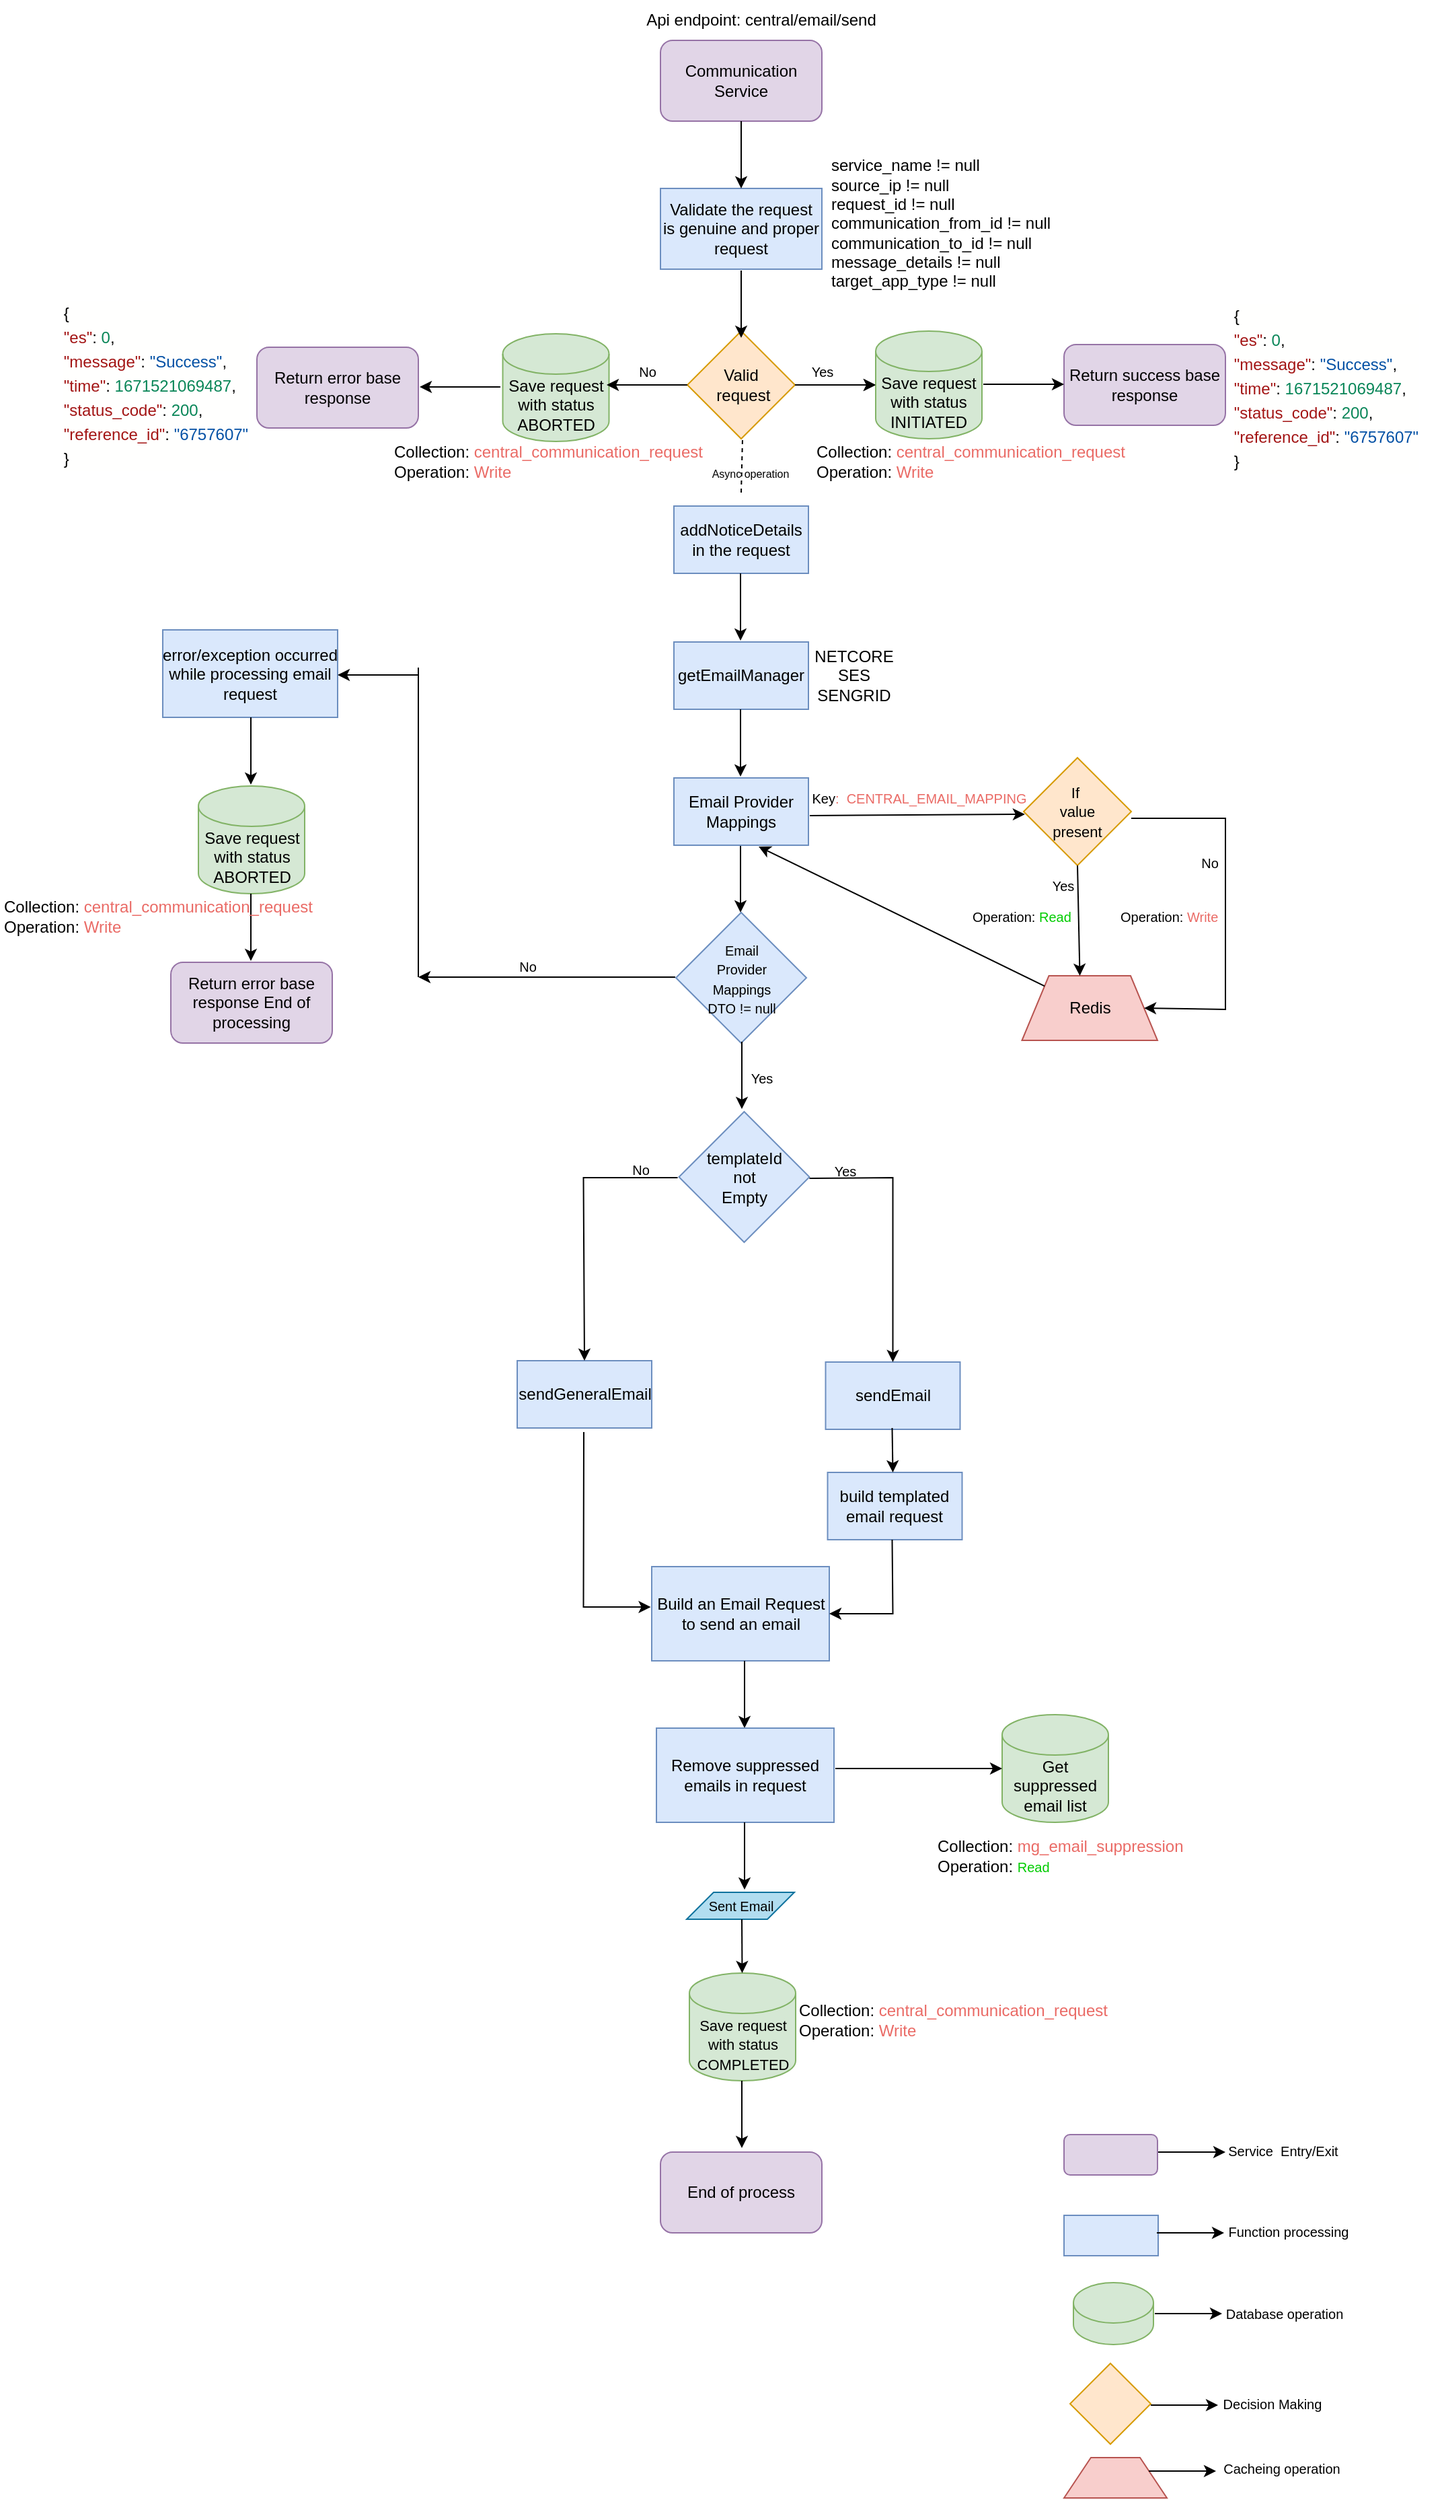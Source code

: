 <mxfile version="20.6.0" type="github">
  <diagram id="HyVTwCY3tyknu1wiccSp" name="Page-1">
    <mxGraphModel dx="1532" dy="535" grid="1" gridSize="10" guides="1" tooltips="1" connect="1" arrows="1" fold="1" page="1" pageScale="1" pageWidth="827" pageHeight="1169" math="0" shadow="0">
      <root>
        <mxCell id="0" />
        <mxCell id="1" parent="0" />
        <mxCell id="rTVSocvL9p-6lFkc4zfE-1" value="Communication Service" style="rounded=1;whiteSpace=wrap;html=1;fillColor=#e1d5e7;strokeColor=#9673a6;" parent="1" vertex="1">
          <mxGeometry x="300" y="64" width="120" height="60" as="geometry" />
        </mxCell>
        <mxCell id="rTVSocvL9p-6lFkc4zfE-3" value="&lt;font color=&quot;#000000&quot;&gt;Validate the request is&amp;nbsp;&lt;span style=&quot;caret-color: rgb(0, 0, 0);&quot;&gt;genuine and proper request&lt;br&gt;&lt;/span&gt;&lt;/font&gt;" style="rounded=0;whiteSpace=wrap;html=1;fillColor=#dae8fc;strokeColor=#6c8ebf;" parent="1" vertex="1">
          <mxGeometry x="300" y="174" width="120" height="60" as="geometry" />
        </mxCell>
        <mxCell id="rTVSocvL9p-6lFkc4zfE-4" value="&lt;div&gt;service_name != null&lt;/div&gt;&lt;div&gt;source_ip != null&amp;nbsp;&lt;/div&gt;&lt;div&gt;request_id != null&amp;nbsp;&lt;/div&gt;&lt;div&gt;communication_from_id != null&amp;nbsp;&lt;/div&gt;&lt;div&gt;communication_to_id != null&amp;nbsp;&lt;/div&gt;&lt;div&gt;message_details != null&amp;nbsp;&lt;/div&gt;&lt;div&gt;target_app_type != null&amp;nbsp;&lt;/div&gt;" style="text;html=1;strokeColor=none;fillColor=none;align=left;verticalAlign=middle;whiteSpace=wrap;rounded=0;fontColor=#000000;" parent="1" vertex="1">
          <mxGeometry x="425" y="130" width="210" height="140" as="geometry" />
        </mxCell>
        <mxCell id="rTVSocvL9p-6lFkc4zfE-23" value="" style="edgeStyle=orthogonalEdgeStyle;rounded=0;orthogonalLoop=1;jettySize=auto;html=1;fontColor=#000000;" parent="1" source="rTVSocvL9p-6lFkc4zfE-5" target="rTVSocvL9p-6lFkc4zfE-7" edge="1">
          <mxGeometry relative="1" as="geometry" />
        </mxCell>
        <mxCell id="rTVSocvL9p-6lFkc4zfE-5" value="Valid&lt;br&gt;&amp;nbsp;request" style="rhombus;whiteSpace=wrap;html=1;fillColor=#ffe6cc;strokeColor=#d79b00;" parent="1" vertex="1">
          <mxGeometry x="320" y="280" width="80" height="80" as="geometry" />
        </mxCell>
        <mxCell id="rTVSocvL9p-6lFkc4zfE-7" value="Save request with status INITIATED" style="shape=cylinder3;whiteSpace=wrap;html=1;boundedLbl=1;backgroundOutline=1;size=15;fillColor=#d5e8d4;strokeColor=#82b366;" parent="1" vertex="1">
          <mxGeometry x="460" y="280" width="79" height="80" as="geometry" />
        </mxCell>
        <mxCell id="rTVSocvL9p-6lFkc4zfE-8" value="Save request with status ABORTED" style="shape=cylinder3;whiteSpace=wrap;html=1;boundedLbl=1;backgroundOutline=1;size=15;fillColor=#d5e8d4;strokeColor=#82b366;" parent="1" vertex="1">
          <mxGeometry x="182.75" y="282" width="79" height="80" as="geometry" />
        </mxCell>
        <mxCell id="rTVSocvL9p-6lFkc4zfE-9" value="Return error base response&lt;span style=&quot;caret-color: rgba(0, 0, 0, 0); color: rgba(0, 0, 0, 0); font-family: monospace; font-size: 0px; text-align: start;&quot;&gt;%3CmxGraphModel%3E%3Croot%3E%3CmxCell%20id%3D%220%22%2F%3E%3CmxCell%20id%3D%221%22%20parent%3D%220%22%2F%3E%3CmxCell%20id%3D%222%22%20value%3D%22Save%20request%20with%20status%20initiated%22%20style%3D%22shape%3Dcylinder3%3BwhiteSpace%3Dwrap%3Bhtml%3D1%3BboundedLbl%3D1%3BbackgroundOutline%3D1%3Bsize%3D15%3BfontColor%3D%23000000%3B%22%20vertex%3D%221%22%20parent%3D%221%22%3E%3CmxGeometry%20x%3D%22491%22%20y%3D%22280%22%20width%3D%2279%22%20height%3D%2280%22%20as%3D%22geometry%22%2F%3E%3C%2FmxCell%3E%3C%2Froot%3E%3C%2FmxGraphModel%3E&lt;/span&gt;" style="rounded=1;whiteSpace=wrap;html=1;fillColor=#e1d5e7;strokeColor=#9673a6;" parent="1" vertex="1">
          <mxGeometry y="292" width="120" height="60" as="geometry" />
        </mxCell>
        <mxCell id="rTVSocvL9p-6lFkc4zfE-11" value="Return success base response&lt;span style=&quot;caret-color: rgba(0, 0, 0, 0); color: rgba(0, 0, 0, 0); font-family: monospace; font-size: 0px; text-align: start;&quot;&gt;%3CmxGraphModel%3E%3Croot%3E%3CmxCell%20id%3D%220%22%2F%3E%3CmxCell%20id%3D%221%22%20parent%3D%220%22%2F%3E%3CmxCell%20id%3D%222%22%20value%3D%22Save%20request%20with%20status%20initiated%22%20style%3D%22shape%3Dcylinder3%3BwhiteSpace%3Dwrap%3Bhtml%3D1%3BboundedLbl%3D1%3BbackgroundOutline%3D1%3Bsize%3D15%3BfontColor%3D%23000000%3B%22%20vertex%3D%221%22%20parent%3D%221%22%3E%3CmxGeometry%20x%3D%22491%22%20y%3D%22280%22%20width%3D%2279%22%20height%3D%2280%22%20as%3D%22geometry%22%2F%3E%3C%2FmxCell%3E%3C%2Froot%3E%3C%2FmxGraphModel%3E&lt;/span&gt;" style="rounded=1;whiteSpace=wrap;html=1;fillColor=#e1d5e7;strokeColor=#9673a6;" parent="1" vertex="1">
          <mxGeometry x="600" y="290" width="120" height="60" as="geometry" />
        </mxCell>
        <mxCell id="rTVSocvL9p-6lFkc4zfE-12" value="&lt;div style=&quot;text-align: start; background-color: rgb(255, 255, 254); line-height: 18px;&quot;&gt;&lt;div&gt;{&lt;/div&gt;&lt;div&gt;    &lt;span style=&quot;color: rgb(163, 21, 21);&quot;&gt;&quot;es&quot;&lt;/span&gt;: &lt;span style=&quot;color: rgb(9, 134, 88);&quot;&gt;0&lt;/span&gt;,&lt;/div&gt;&lt;div&gt;    &lt;span style=&quot;color: rgb(163, 21, 21);&quot;&gt;&quot;message&quot;&lt;/span&gt;: &lt;span style=&quot;color: rgb(4, 81, 165);&quot;&gt;&quot;Success&quot;&lt;/span&gt;,&lt;/div&gt;&lt;div&gt;    &lt;span style=&quot;color: rgb(163, 21, 21);&quot;&gt;&quot;time&quot;&lt;/span&gt;: &lt;span style=&quot;color: rgb(9, 134, 88);&quot;&gt;1671521069487&lt;/span&gt;,&lt;/div&gt;&lt;div&gt;    &lt;span style=&quot;color: rgb(163, 21, 21);&quot;&gt;&quot;status_code&quot;&lt;/span&gt;: &lt;span style=&quot;color: rgb(9, 134, 88);&quot;&gt;200&lt;/span&gt;,&lt;/div&gt;&lt;div&gt;    &lt;span style=&quot;color: rgb(163, 21, 21);&quot;&gt;&quot;reference_id&quot;&lt;/span&gt;: &lt;span style=&quot;color: rgb(4, 81, 165);&quot;&gt;&quot;6757607&quot;&lt;/span&gt;&lt;/div&gt;&lt;div&gt;}&lt;/div&gt;&lt;/div&gt;" style="text;html=1;strokeColor=none;fillColor=none;align=center;verticalAlign=middle;whiteSpace=wrap;rounded=0;fontColor=#000000;" parent="1" vertex="1">
          <mxGeometry x="710" y="262" width="170" height="120" as="geometry" />
        </mxCell>
        <mxCell id="rTVSocvL9p-6lFkc4zfE-13" value="&lt;div style=&quot;text-align: start; background-color: rgb(255, 255, 254); line-height: 18px;&quot;&gt;&lt;div&gt;{&lt;/div&gt;&lt;div&gt;    &lt;span style=&quot;color: rgb(163, 21, 21);&quot;&gt;&quot;es&quot;&lt;/span&gt;: &lt;span style=&quot;color: rgb(9, 134, 88);&quot;&gt;0&lt;/span&gt;,&lt;/div&gt;&lt;div&gt;    &lt;span style=&quot;color: rgb(163, 21, 21);&quot;&gt;&quot;message&quot;&lt;/span&gt;: &lt;span style=&quot;color: rgb(4, 81, 165);&quot;&gt;&quot;Success&quot;&lt;/span&gt;,&lt;/div&gt;&lt;div&gt;    &lt;span style=&quot;color: rgb(163, 21, 21);&quot;&gt;&quot;time&quot;&lt;/span&gt;: &lt;span style=&quot;color: rgb(9, 134, 88);&quot;&gt;1671521069487&lt;/span&gt;,&lt;/div&gt;&lt;div&gt;    &lt;span style=&quot;color: rgb(163, 21, 21);&quot;&gt;&quot;status_code&quot;&lt;/span&gt;: &lt;span style=&quot;color: rgb(9, 134, 88);&quot;&gt;200&lt;/span&gt;,&lt;/div&gt;&lt;div&gt;    &lt;span style=&quot;color: rgb(163, 21, 21);&quot;&gt;&quot;reference_id&quot;&lt;/span&gt;: &lt;span style=&quot;color: rgb(4, 81, 165);&quot;&gt;&quot;6757607&quot;&lt;/span&gt;&lt;/div&gt;&lt;div&gt;}&lt;/div&gt;&lt;/div&gt;" style="text;html=1;strokeColor=none;fillColor=none;align=center;verticalAlign=middle;whiteSpace=wrap;rounded=0;fontColor=#000000;" parent="1" vertex="1">
          <mxGeometry x="-160" y="260" width="170" height="120" as="geometry" />
        </mxCell>
        <mxCell id="rTVSocvL9p-6lFkc4zfE-14" value="Collection: &lt;font color=&quot;#ea6b66&quot;&gt;central_communication_request&lt;/font&gt;&lt;br&gt;Operation: &lt;font color=&quot;#ea6b66&quot;&gt;Write&lt;/font&gt;" style="text;html=1;strokeColor=none;fillColor=none;align=left;verticalAlign=middle;whiteSpace=wrap;rounded=0;fontColor=#000000;" parent="1" vertex="1">
          <mxGeometry x="100" y="362" width="250.5" height="30" as="geometry" />
        </mxCell>
        <mxCell id="rTVSocvL9p-6lFkc4zfE-15" value="Collection: &lt;font color=&quot;#ea6b66&quot;&gt;central_communication_request&lt;/font&gt;&lt;br&gt;Operation: &lt;font color=&quot;#ea6b66&quot;&gt;Write&lt;/font&gt;&lt;span style=&quot;caret-color: rgba(0, 0, 0, 0); color: rgba(0, 0, 0, 0); font-family: monospace; font-size: 0px;&quot;&gt;%3CmxGraphModel%3E%3Croot%3E%3CmxCell%20id%3D%220%22%2F%3E%3CmxCell%20id%3D%221%22%20parent%3D%220%22%2F%3E%3CmxCell%20id%3D%222%22%20value%3D%22%22%20style%3D%22endArrow%3Dclassic%3Bhtml%3D1%3Brounded%3D0%3BfontColor%3D%23000000%3BentryX%3D0%3BentryY%3D0.5%3BentryDx%3D0%3BentryDy%3D0%3BentryPerimeter%3D0%3BexitX%3D1%3BexitY%3D0.5%3BexitDx%3D0%3BexitDy%3D0%3B%22%20edge%3D%221%22%20parent%3D%221%22%3E%3CmxGeometry%20width%3D%2250%22%20height%3D%2250%22%20relative%3D%221%22%20as%3D%22geometry%22%3E%3CmxPoint%20x%3D%22400%22%20y%3D%22320%22%20as%3D%22sourcePoint%22%2F%3E%3CmxPoint%20x%3D%22460%22%20y%3D%22320%22%20as%3D%22targetPoint%22%2F%3E%3C%2FmxGeometry%3E%3C%2FmxCell%3E%3C%2Froot%3E%3C%2FmxGraphModel%3E&lt;/span&gt;" style="text;html=1;strokeColor=none;fillColor=none;align=left;verticalAlign=middle;whiteSpace=wrap;rounded=0;fontColor=#000000;" parent="1" vertex="1">
          <mxGeometry x="414" y="362" width="250.5" height="30" as="geometry" />
        </mxCell>
        <mxCell id="rTVSocvL9p-6lFkc4zfE-17" value="" style="endArrow=classic;html=1;rounded=0;fontColor=#000000;entryX=0;entryY=0.5;entryDx=0;entryDy=0;entryPerimeter=0;exitX=1;exitY=0.5;exitDx=0;exitDy=0;" parent="1" source="rTVSocvL9p-6lFkc4zfE-5" target="rTVSocvL9p-6lFkc4zfE-7" edge="1">
          <mxGeometry width="50" height="50" relative="1" as="geometry">
            <mxPoint x="360" y="240" as="sourcePoint" />
            <mxPoint x="410" y="190" as="targetPoint" />
          </mxGeometry>
        </mxCell>
        <mxCell id="rTVSocvL9p-6lFkc4zfE-18" value="" style="endArrow=classic;html=1;rounded=0;fontColor=#000000;exitX=0;exitY=0.5;exitDx=0;exitDy=0;" parent="1" source="rTVSocvL9p-6lFkc4zfE-5" edge="1">
          <mxGeometry width="50" height="50" relative="1" as="geometry">
            <mxPoint x="360" y="240" as="sourcePoint" />
            <mxPoint x="260" y="320" as="targetPoint" />
          </mxGeometry>
        </mxCell>
        <mxCell id="rTVSocvL9p-6lFkc4zfE-20" value="" style="endArrow=classic;html=1;rounded=0;fontColor=#000000;exitX=0.5;exitY=1;exitDx=0;exitDy=0;" parent="1" source="rTVSocvL9p-6lFkc4zfE-1" target="rTVSocvL9p-6lFkc4zfE-3" edge="1">
          <mxGeometry width="50" height="50" relative="1" as="geometry">
            <mxPoint x="360" y="254" as="sourcePoint" />
            <mxPoint x="410" y="204" as="targetPoint" />
          </mxGeometry>
        </mxCell>
        <mxCell id="rTVSocvL9p-6lFkc4zfE-22" value="Api endpoint: central/email/send" style="text;html=1;strokeColor=none;fillColor=none;align=center;verticalAlign=middle;whiteSpace=wrap;rounded=0;fontColor=#000000;" parent="1" vertex="1">
          <mxGeometry x="270" y="34" width="210" height="30" as="geometry" />
        </mxCell>
        <mxCell id="rTVSocvL9p-6lFkc4zfE-24" value="&lt;font style=&quot;font-size: 10px;&quot;&gt;Yes&lt;/font&gt;" style="text;html=1;align=center;verticalAlign=middle;resizable=0;points=[];autosize=1;strokeColor=none;fillColor=none;fontColor=#000000;" parent="1" vertex="1">
          <mxGeometry x="400" y="295" width="40" height="30" as="geometry" />
        </mxCell>
        <mxCell id="rTVSocvL9p-6lFkc4zfE-25" value="&lt;font style=&quot;font-size: 10px;&quot;&gt;No&lt;/font&gt;" style="text;html=1;align=center;verticalAlign=middle;resizable=0;points=[];autosize=1;strokeColor=none;fillColor=none;fontColor=#000000;" parent="1" vertex="1">
          <mxGeometry x="270" y="295" width="40" height="30" as="geometry" />
        </mxCell>
        <mxCell id="rTVSocvL9p-6lFkc4zfE-26" value="addNoticeDetails in the request" style="rounded=0;whiteSpace=wrap;html=1;fillColor=#dae8fc;strokeColor=#6c8ebf;" parent="1" vertex="1">
          <mxGeometry x="310" y="410" width="100" height="50" as="geometry" />
        </mxCell>
        <mxCell id="rTVSocvL9p-6lFkc4zfE-27" value="" style="endArrow=classic;html=1;rounded=0;fontColor=#000000;exitX=0.5;exitY=1;exitDx=0;exitDy=0;" parent="1" edge="1">
          <mxGeometry width="50" height="50" relative="1" as="geometry">
            <mxPoint x="359.5" y="662" as="sourcePoint" />
            <mxPoint x="359.5" y="712" as="targetPoint" />
          </mxGeometry>
        </mxCell>
        <mxCell id="rTVSocvL9p-6lFkc4zfE-28" value="getEmailManager" style="rounded=0;whiteSpace=wrap;html=1;fillColor=#dae8fc;strokeColor=#6c8ebf;" parent="1" vertex="1">
          <mxGeometry x="310" y="511" width="100" height="50" as="geometry" />
        </mxCell>
        <mxCell id="rTVSocvL9p-6lFkc4zfE-29" value="NETCORE&lt;br&gt;SES&lt;br&gt;SENGRID" style="text;html=1;strokeColor=none;fillColor=none;align=center;verticalAlign=middle;whiteSpace=wrap;rounded=0;fontColor=#000000;" parent="1" vertex="1">
          <mxGeometry x="414" y="521" width="60" height="30" as="geometry" />
        </mxCell>
        <mxCell id="rTVSocvL9p-6lFkc4zfE-30" value="Email Provider&lt;br&gt;Mappings" style="rounded=0;whiteSpace=wrap;html=1;fillColor=#dae8fc;strokeColor=#6c8ebf;" parent="1" vertex="1">
          <mxGeometry x="310" y="612" width="100" height="50" as="geometry" />
        </mxCell>
        <mxCell id="rTVSocvL9p-6lFkc4zfE-32" value="" style="endArrow=classic;html=1;rounded=0;fontColor=#000000;exitX=0.5;exitY=1;exitDx=0;exitDy=0;" parent="1" edge="1">
          <mxGeometry width="50" height="50" relative="1" as="geometry">
            <mxPoint x="359.5" y="460" as="sourcePoint" />
            <mxPoint x="359.5" y="510" as="targetPoint" />
          </mxGeometry>
        </mxCell>
        <mxCell id="rTVSocvL9p-6lFkc4zfE-33" value="" style="endArrow=classic;html=1;rounded=0;fontColor=#000000;exitX=0.5;exitY=1;exitDx=0;exitDy=0;" parent="1" edge="1">
          <mxGeometry width="50" height="50" relative="1" as="geometry">
            <mxPoint x="359.5" y="561" as="sourcePoint" />
            <mxPoint x="359.5" y="611" as="targetPoint" />
          </mxGeometry>
        </mxCell>
        <mxCell id="rTVSocvL9p-6lFkc4zfE-34" value="Redis" style="shape=trapezoid;perimeter=trapezoidPerimeter;whiteSpace=wrap;html=1;fixedSize=1;fillColor=#f8cecc;strokeColor=#b85450;" parent="1" vertex="1">
          <mxGeometry x="568.75" y="759" width="100.75" height="48" as="geometry" />
        </mxCell>
        <mxCell id="rTVSocvL9p-6lFkc4zfE-35" value="&lt;div style=&quot;text-align: left;&quot;&gt;&lt;font style=&quot;font-size: 10px;&quot;&gt;&lt;font color=&quot;#000000&quot;&gt;Key&lt;/font&gt;: &amp;nbsp;CENTRAL_EMAIL_MAPPING&lt;/font&gt;&lt;/div&gt;" style="text;html=1;strokeColor=none;fillColor=none;align=center;verticalAlign=middle;whiteSpace=wrap;rounded=0;fontColor=#EA6B66;" parent="1" vertex="1">
          <mxGeometry x="387" y="612" width="210.75" height="30" as="geometry" />
        </mxCell>
        <mxCell id="rTVSocvL9p-6lFkc4zfE-36" value="&lt;font style=&quot;font-size: 11px;&quot;&gt;If&amp;nbsp;&lt;br&gt;value&lt;br&gt;present&lt;/font&gt;" style="rhombus;whiteSpace=wrap;html=1;fillColor=#ffe6cc;strokeColor=#d79b00;" parent="1" vertex="1">
          <mxGeometry x="570" y="597" width="80" height="80" as="geometry" />
        </mxCell>
        <mxCell id="rTVSocvL9p-6lFkc4zfE-37" value="" style="endArrow=classic;html=1;rounded=0;fontColor=#000000;exitX=0.5;exitY=1;exitDx=0;exitDy=0;entryX=0.427;entryY=0;entryDx=0;entryDy=0;entryPerimeter=0;" parent="1" source="rTVSocvL9p-6lFkc4zfE-36" target="rTVSocvL9p-6lFkc4zfE-34" edge="1">
          <mxGeometry width="50" height="50" relative="1" as="geometry">
            <mxPoint x="609.5" y="680" as="sourcePoint" />
            <mxPoint x="609.5" y="730" as="targetPoint" />
          </mxGeometry>
        </mxCell>
        <mxCell id="rTVSocvL9p-6lFkc4zfE-38" value="" style="endArrow=classic;html=1;rounded=0;fontColor=#000000;entryX=0.887;entryY=0.967;entryDx=0;entryDy=0;entryPerimeter=0;exitX=1;exitY=0.5;exitDx=0;exitDy=0;" parent="1" edge="1">
          <mxGeometry width="50" height="50" relative="1" as="geometry">
            <mxPoint x="411" y="640" as="sourcePoint" />
            <mxPoint x="570.935" y="639.01" as="targetPoint" />
          </mxGeometry>
        </mxCell>
        <mxCell id="rTVSocvL9p-6lFkc4zfE-39" value="&lt;font style=&quot;font-size: 10px;&quot;&gt;Operation: &lt;span style=&quot;caret-color: rgb(234, 107, 102);&quot;&gt;&lt;font color=&quot;#00cc00&quot;&gt;Read&lt;/font&gt;&lt;/span&gt;&lt;/font&gt;" style="text;html=1;strokeColor=none;fillColor=none;align=left;verticalAlign=middle;whiteSpace=wrap;rounded=0;fontColor=#000000;" parent="1" vertex="1">
          <mxGeometry x="530" y="700" width="110" height="30" as="geometry" />
        </mxCell>
        <mxCell id="rTVSocvL9p-6lFkc4zfE-40" value="" style="endArrow=classic;html=1;rounded=0;fontColor=#000000;entryX=0.63;entryY=1.02;entryDx=0;entryDy=0;entryPerimeter=0;" parent="1" source="rTVSocvL9p-6lFkc4zfE-34" target="rTVSocvL9p-6lFkc4zfE-30" edge="1">
          <mxGeometry width="50" height="50" relative="1" as="geometry">
            <mxPoint x="369.5" y="672" as="sourcePoint" />
            <mxPoint x="369.5" y="722" as="targetPoint" />
          </mxGeometry>
        </mxCell>
        <mxCell id="rTVSocvL9p-6lFkc4zfE-41" value="" style="endArrow=classic;html=1;rounded=0;fontColor=#000000;exitX=0.5;exitY=1;exitDx=0;exitDy=0;entryX=1;entryY=0.5;entryDx=0;entryDy=0;" parent="1" target="rTVSocvL9p-6lFkc4zfE-34" edge="1">
          <mxGeometry width="50" height="50" relative="1" as="geometry">
            <mxPoint x="650" y="642" as="sourcePoint" />
            <mxPoint x="720" y="642" as="targetPoint" />
            <Array as="points">
              <mxPoint x="720" y="642" />
              <mxPoint x="720" y="784" />
            </Array>
          </mxGeometry>
        </mxCell>
        <mxCell id="rTVSocvL9p-6lFkc4zfE-42" value="&lt;font style=&quot;font-size: 10px;&quot;&gt;Operation: &lt;font color=&quot;#ea6b66&quot;&gt;&lt;span style=&quot;caret-color: rgb(234, 107, 102);&quot;&gt;Write&lt;/span&gt;&lt;/font&gt;&lt;/font&gt;" style="text;html=1;strokeColor=none;fillColor=none;align=left;verticalAlign=middle;whiteSpace=wrap;rounded=0;fontColor=#000000;" parent="1" vertex="1">
          <mxGeometry x="640" y="700" width="110" height="30" as="geometry" />
        </mxCell>
        <mxCell id="rTVSocvL9p-6lFkc4zfE-43" value="&lt;font style=&quot;font-size: 10px;&quot;&gt;Yes&lt;/font&gt;" style="text;html=1;align=center;verticalAlign=middle;resizable=0;points=[];autosize=1;strokeColor=none;fillColor=none;fontColor=#000000;" parent="1" vertex="1">
          <mxGeometry x="579" y="677" width="40" height="30" as="geometry" />
        </mxCell>
        <mxCell id="rTVSocvL9p-6lFkc4zfE-45" value="&lt;font style=&quot;font-size: 10px;&quot;&gt;No&lt;/font&gt;" style="text;html=1;align=center;verticalAlign=middle;resizable=0;points=[];autosize=1;strokeColor=none;fillColor=none;fontColor=#000000;" parent="1" vertex="1">
          <mxGeometry x="688" y="660" width="40" height="30" as="geometry" />
        </mxCell>
        <mxCell id="rTVSocvL9p-6lFkc4zfE-47" value="templateId&lt;br&gt;not&lt;br&gt;Empty" style="rhombus;whiteSpace=wrap;html=1;fillColor=#dae8fc;strokeColor=#6c8ebf;" parent="1" vertex="1">
          <mxGeometry x="313.75" y="860" width="97" height="97" as="geometry" />
        </mxCell>
        <mxCell id="rTVSocvL9p-6lFkc4zfE-48" value="" style="endArrow=classic;html=1;rounded=0;fontColor=#000000;entryX=0;entryY=0.5;entryDx=0;entryDy=0;entryPerimeter=0;exitX=1;exitY=0.5;exitDx=0;exitDy=0;" parent="1" edge="1">
          <mxGeometry width="50" height="50" relative="1" as="geometry">
            <mxPoint x="540" y="319.5" as="sourcePoint" />
            <mxPoint x="600" y="319.5" as="targetPoint" />
          </mxGeometry>
        </mxCell>
        <mxCell id="rTVSocvL9p-6lFkc4zfE-50" value="" style="endArrow=classic;html=1;rounded=0;fontColor=#000000;exitX=0;exitY=0.5;exitDx=0;exitDy=0;" parent="1" edge="1">
          <mxGeometry width="50" height="50" relative="1" as="geometry">
            <mxPoint x="181" y="321.5" as="sourcePoint" />
            <mxPoint x="121" y="321.5" as="targetPoint" />
          </mxGeometry>
        </mxCell>
        <mxCell id="rTVSocvL9p-6lFkc4zfE-51" value="sendGeneralEmail" style="rounded=0;whiteSpace=wrap;html=1;fillColor=#dae8fc;strokeColor=#6c8ebf;" parent="1" vertex="1">
          <mxGeometry x="193.5" y="1045" width="100" height="50" as="geometry" />
        </mxCell>
        <mxCell id="rTVSocvL9p-6lFkc4zfE-52" value="sendEmail" style="rounded=0;whiteSpace=wrap;html=1;fillColor=#dae8fc;strokeColor=#6c8ebf;" parent="1" vertex="1">
          <mxGeometry x="422.75" y="1046" width="100" height="50" as="geometry" />
        </mxCell>
        <mxCell id="rTVSocvL9p-6lFkc4zfE-54" value="&lt;font color=&quot;#000000&quot;&gt;error/exception&amp;nbsp;occurred while processing email request&lt;br&gt;&lt;/font&gt;" style="rounded=0;whiteSpace=wrap;html=1;fillColor=#dae8fc;strokeColor=#6c8ebf;" parent="1" vertex="1">
          <mxGeometry x="-70" y="502" width="130" height="65" as="geometry" />
        </mxCell>
        <mxCell id="rTVSocvL9p-6lFkc4zfE-55" value="Save request with status ABORTED" style="shape=cylinder3;whiteSpace=wrap;html=1;boundedLbl=1;backgroundOutline=1;size=15;fillColor=#d5e8d4;strokeColor=#82b366;" parent="1" vertex="1">
          <mxGeometry x="-43.5" y="618" width="79" height="80" as="geometry" />
        </mxCell>
        <mxCell id="rTVSocvL9p-6lFkc4zfE-56" value="Return error base response End of processing&lt;span style=&quot;caret-color: rgba(0, 0, 0, 0); color: rgba(0, 0, 0, 0); font-family: monospace; font-size: 0px; text-align: start;&quot;&gt;3CmxGraphModel%3E%3Croot%3E%3CmxCell%20id%3D%220%22%2F%3E%3CmxCell%20id%3D%221%22%20parent%3D%220%22%2F%3E%3CmxCell%20id%3D%222%22%20value%3D%22Save%20request%20with%20status%20initiated%22%20style%3D%22shape%3Dcylinder3%3BwhiteSpace%3Dwrap%3Bhtml%3D1%3BboundedLbl%3D1%3BbackgroundOutline%3D1%3Bsize%3D15%3BfontColor%3D%23000000%3B%22%20vertex%3D%221%22%20parent%3D%221%22%3E%3CmxGeometry%20x%3D%22491%22%20y%3D%22280%22%20width%3D%2279%22%20height%3D%2280%22%20as%3D%22geometry%22%2F%3E%3C%2FmxCell%3E%3C%2Froot%3E%3C%2FmxGraphModel%3E&amp;nbsp;&lt;/span&gt;" style="rounded=1;whiteSpace=wrap;html=1;fillColor=#e1d5e7;strokeColor=#9673a6;" parent="1" vertex="1">
          <mxGeometry x="-64" y="749" width="120" height="60" as="geometry" />
        </mxCell>
        <mxCell id="rTVSocvL9p-6lFkc4zfE-58" value="" style="endArrow=classic;html=1;rounded=0;fontColor=#000000;exitX=0.5;exitY=1;exitDx=0;exitDy=0;" parent="1" edge="1">
          <mxGeometry width="50" height="50" relative="1" as="geometry">
            <mxPoint x="-4.5" y="698" as="sourcePoint" />
            <mxPoint x="-4.5" y="748" as="targetPoint" />
          </mxGeometry>
        </mxCell>
        <mxCell id="rTVSocvL9p-6lFkc4zfE-59" value="" style="endArrow=classic;html=1;rounded=0;fontColor=#000000;exitX=0.5;exitY=1;exitDx=0;exitDy=0;" parent="1" edge="1">
          <mxGeometry width="50" height="50" relative="1" as="geometry">
            <mxPoint x="-4.5" y="567" as="sourcePoint" />
            <mxPoint x="-4.5" y="617" as="targetPoint" />
          </mxGeometry>
        </mxCell>
        <mxCell id="rTVSocvL9p-6lFkc4zfE-61" value="" style="endArrow=classic;html=1;rounded=0;fontColor=#000000;exitX=0;exitY=0.5;exitDx=0;exitDy=0;" parent="1" edge="1">
          <mxGeometry width="50" height="50" relative="1" as="geometry">
            <mxPoint x="120" y="535.5" as="sourcePoint" />
            <mxPoint x="60" y="535.5" as="targetPoint" />
          </mxGeometry>
        </mxCell>
        <mxCell id="rTVSocvL9p-6lFkc4zfE-62" value="" style="endArrow=classic;html=1;rounded=0;fontColor=#000000;exitX=0;exitY=0.5;exitDx=0;exitDy=0;entryX=0.5;entryY=0;entryDx=0;entryDy=0;" parent="1" target="rTVSocvL9p-6lFkc4zfE-51" edge="1">
          <mxGeometry width="50" height="50" relative="1" as="geometry">
            <mxPoint x="312.75" y="909" as="sourcePoint" />
            <mxPoint x="252.75" y="909" as="targetPoint" />
            <Array as="points">
              <mxPoint x="242.75" y="909" />
            </Array>
          </mxGeometry>
        </mxCell>
        <mxCell id="rTVSocvL9p-6lFkc4zfE-63" value="" style="endArrow=classic;html=1;rounded=0;fontColor=#000000;exitX=1;exitY=0.5;exitDx=0;exitDy=0;entryX=0.5;entryY=0;entryDx=0;entryDy=0;" parent="1" target="rTVSocvL9p-6lFkc4zfE-52" edge="1">
          <mxGeometry width="50" height="50" relative="1" as="geometry">
            <mxPoint x="410.75" y="909.5" as="sourcePoint" />
            <mxPoint x="432.75" y="957" as="targetPoint" />
            <Array as="points">
              <mxPoint x="472.75" y="909" />
            </Array>
          </mxGeometry>
        </mxCell>
        <mxCell id="rTVSocvL9p-6lFkc4zfE-64" value="&lt;font style=&quot;font-size: 10px;&quot;&gt;Yes&lt;/font&gt;" style="text;html=1;align=center;verticalAlign=middle;resizable=0;points=[];autosize=1;strokeColor=none;fillColor=none;fontColor=#000000;" parent="1" vertex="1">
          <mxGeometry x="416.75" y="889" width="40" height="30" as="geometry" />
        </mxCell>
        <mxCell id="rTVSocvL9p-6lFkc4zfE-65" value="&lt;font style=&quot;font-size: 10px;&quot;&gt;No&lt;/font&gt;" style="text;html=1;align=center;verticalAlign=middle;resizable=0;points=[];autosize=1;strokeColor=none;fillColor=none;fontColor=#000000;" parent="1" vertex="1">
          <mxGeometry x="264.5" y="888" width="40" height="30" as="geometry" />
        </mxCell>
        <mxCell id="rTVSocvL9p-6lFkc4zfE-68" value="" style="endArrow=none;html=1;rounded=0;fontSize=10;fontColor=#000000;" parent="1" edge="1">
          <mxGeometry width="50" height="50" relative="1" as="geometry">
            <mxPoint x="120" y="760" as="sourcePoint" />
            <mxPoint x="120" y="530" as="targetPoint" />
          </mxGeometry>
        </mxCell>
        <mxCell id="rTVSocvL9p-6lFkc4zfE-70" value="Collection: &lt;font color=&quot;#ea6b66&quot;&gt;central_communication_request&lt;/font&gt;&lt;br&gt;Operation: &lt;font color=&quot;#ea6b66&quot;&gt;Write&lt;/font&gt;" style="text;html=1;strokeColor=none;fillColor=none;align=left;verticalAlign=middle;whiteSpace=wrap;rounded=0;fontColor=#000000;" parent="1" vertex="1">
          <mxGeometry x="-190.5" y="700" width="250.5" height="30" as="geometry" />
        </mxCell>
        <mxCell id="rTVSocvL9p-6lFkc4zfE-71" value="" style="endArrow=none;dashed=1;html=1;rounded=0;fontSize=10;fontColor=#000000;" parent="1" edge="1">
          <mxGeometry width="50" height="50" relative="1" as="geometry">
            <mxPoint x="360" y="400" as="sourcePoint" />
            <mxPoint x="361" y="360" as="targetPoint" />
          </mxGeometry>
        </mxCell>
        <mxCell id="rTVSocvL9p-6lFkc4zfE-72" value="Build an Email Request to send an email" style="rounded=0;whiteSpace=wrap;html=1;fillColor=#dae8fc;strokeColor=#6c8ebf;" parent="1" vertex="1">
          <mxGeometry x="293.5" y="1198" width="132" height="70" as="geometry" />
        </mxCell>
        <mxCell id="rTVSocvL9p-6lFkc4zfE-73" value="&lt;font style=&quot;font-size: 11px;&quot;&gt;Save request with status COMPLETED&lt;/font&gt;" style="shape=cylinder3;whiteSpace=wrap;html=1;boundedLbl=1;backgroundOutline=1;size=15;fillColor=#d5e8d4;strokeColor=#82b366;" parent="1" vertex="1">
          <mxGeometry x="321.5" y="1500" width="79" height="80" as="geometry" />
        </mxCell>
        <mxCell id="rTVSocvL9p-6lFkc4zfE-74" value="Collection: &lt;font color=&quot;#ea6b66&quot;&gt;central_communication_request&lt;/font&gt;&lt;br&gt;Operation: &lt;font color=&quot;#ea6b66&quot;&gt;Write&lt;/font&gt;&lt;span style=&quot;caret-color: rgba(0, 0, 0, 0); color: rgba(0, 0, 0, 0); font-family: monospace; font-size: 0px;&quot;&gt;%3CmxGraphModel%3E%3Croot%3E%3CmxCell%20id%3D%220%22%2F%3E%3CmxCell%20id%3D%221%22%20parent%3D%220%22%2F%3E%3CmxCell%20id%3D%222%22%20value%3D%22%22%20style%3D%22endArrow%3Dclassic%3Bhtml%3D1%3Brounded%3D0%3BfontColor%3D%23000000%3BentryX%3D0%3BentryY%3D0.5%3BentryDx%3D0%3BentryDy%3D0%3BentryPerimeter%3D0%3BexitX%3D1%3BexitY%3D0.5%3BexitDx%3D0%3BexitDy%3D0%3B%22%20edge%3D%221%22%20parent%3D%221%22%3E%3CmxGeometry%20width%3D%2250%22%20height%3D%2250%22%20relative%3D%221%22%20as%3D%22geometry%22%3E%3CmxPoint%20x%3D%22400%22%20y%3D%22320%22%20as%3D%22sourcePoint%22%2F%3E%3CmxPoint%20x%3D%22460%22%20y%3D%22320%22%20as%3D%22targetPoint%22%2F%3E%3C%2FmxGeometry%3E%3C%2FmxCell%3E%3C%2Froot%3E%3C%2FmxGraphModel%3E&lt;/span&gt;" style="text;html=1;strokeColor=none;fillColor=none;align=left;verticalAlign=middle;whiteSpace=wrap;rounded=0;fontColor=#000000;" parent="1" vertex="1">
          <mxGeometry x="400.5" y="1520" width="250.5" height="30" as="geometry" />
        </mxCell>
        <mxCell id="rTVSocvL9p-6lFkc4zfE-75" value="" style="endArrow=classic;html=1;rounded=0;fontColor=#000000;exitX=0.5;exitY=1;exitDx=0;exitDy=0;" parent="1" edge="1">
          <mxGeometry width="50" height="50" relative="1" as="geometry">
            <mxPoint x="362.5" y="1268" as="sourcePoint" />
            <mxPoint x="362.5" y="1318" as="targetPoint" />
          </mxGeometry>
        </mxCell>
        <mxCell id="rTVSocvL9p-6lFkc4zfE-76" value="End of process" style="rounded=1;whiteSpace=wrap;html=1;fillColor=#e1d5e7;strokeColor=#9673a6;" parent="1" vertex="1">
          <mxGeometry x="300" y="1633" width="120" height="60" as="geometry" />
        </mxCell>
        <mxCell id="rTVSocvL9p-6lFkc4zfE-77" value="" style="endArrow=classic;html=1;rounded=0;fontColor=#000000;exitX=0.5;exitY=1;exitDx=0;exitDy=0;" parent="1" edge="1">
          <mxGeometry width="50" height="50" relative="1" as="geometry">
            <mxPoint x="360.5" y="1580" as="sourcePoint" />
            <mxPoint x="360.5" y="1630" as="targetPoint" />
          </mxGeometry>
        </mxCell>
        <mxCell id="rTVSocvL9p-6lFkc4zfE-78" value="Remove suppressed emails in request" style="rounded=0;whiteSpace=wrap;html=1;fillColor=#dae8fc;strokeColor=#6c8ebf;" parent="1" vertex="1">
          <mxGeometry x="297" y="1318" width="132" height="70" as="geometry" />
        </mxCell>
        <mxCell id="rTVSocvL9p-6lFkc4zfE-79" value="Get suppressed email list" style="shape=cylinder3;whiteSpace=wrap;html=1;boundedLbl=1;backgroundOutline=1;size=15;fillColor=#d5e8d4;strokeColor=#82b366;" parent="1" vertex="1">
          <mxGeometry x="554" y="1308" width="79" height="80" as="geometry" />
        </mxCell>
        <mxCell id="rTVSocvL9p-6lFkc4zfE-80" value="Collection: &lt;font color=&quot;#ea6b66&quot;&gt;mg_email_suppression&lt;/font&gt;&lt;br&gt;Operation:&amp;nbsp;&lt;span style=&quot;caret-color: rgb(234, 107, 102); color: rgb(0, 204, 0); font-size: 10px;&quot;&gt;Read&lt;/span&gt;&lt;span style=&quot;caret-color: rgba(0, 0, 0, 0); color: rgba(0, 0, 0, 0); font-family: monospace; font-size: 0px;&quot;&gt;%3CmxGraphModel%3E%3Croot%3E%3CmxCell%20id%3D%220%22%2F%3E%3CmxCell%20id%3D%221%22%20parent%3D%220%22%2F%3E%3CmxCell%20id%3D%222%22%20value%3D%22%22%20style%3D%22endArrow%3Dclassic%3Bhtml%3D1%3Brounded%3D0%3BfontColor%3D%23000000%3BentryX%3D0%3BentryY%3D0.5%3BentryDx%3D0%3BentryDy%3D0%3BentryPerimeter%3D0%3BexitX%3D1%3BexitY%3D0.5%3BexitDx%3D0%3BexitDy%3D0%3B%22%20edge%3D%221%22%20parent%3D%221%22%3E%3CmxGeometry%20width%3D%2250%22%20height%3D%2250%22%20relative%3D%221%22%20as%3D%22geometry%22%3E%3CmxPoint%20x%3D%22400%22%20y%3D%22320%22%20as%3D%22sourcePoint%22%2F%3E%3CmxPoint%20x%3D%22460%22%20y%3D%22320%22%20as%3D%22targetPoint%22%2F%3E%3C%2FmxGeometry%3E%3C%2FmxCell%3E%3C%2Froot%3E%3C%2FmxGraphModel%3&lt;/span&gt;" style="text;html=1;strokeColor=none;fillColor=none;align=left;verticalAlign=middle;whiteSpace=wrap;rounded=0;fontColor=#000000;" parent="1" vertex="1">
          <mxGeometry x="503.5" y="1398" width="190.5" height="30" as="geometry" />
        </mxCell>
        <mxCell id="rTVSocvL9p-6lFkc4zfE-81" value="" style="endArrow=classic;html=1;rounded=0;fontColor=#000000;entryX=0;entryY=0.5;entryDx=0;entryDy=0;entryPerimeter=0;" parent="1" edge="1">
          <mxGeometry width="50" height="50" relative="1" as="geometry">
            <mxPoint x="430" y="1348" as="sourcePoint" />
            <mxPoint x="554" y="1348" as="targetPoint" />
          </mxGeometry>
        </mxCell>
        <mxCell id="rTVSocvL9p-6lFkc4zfE-82" value="" style="endArrow=classic;html=1;rounded=0;fontColor=#000000;exitX=0.5;exitY=1;exitDx=0;exitDy=0;" parent="1" edge="1">
          <mxGeometry width="50" height="50" relative="1" as="geometry">
            <mxPoint x="362.5" y="1388" as="sourcePoint" />
            <mxPoint x="362.5" y="1438" as="targetPoint" />
          </mxGeometry>
        </mxCell>
        <mxCell id="rTVSocvL9p-6lFkc4zfE-84" value="build templated email request" style="rounded=0;whiteSpace=wrap;html=1;fillColor=#dae8fc;strokeColor=#6c8ebf;" parent="1" vertex="1">
          <mxGeometry x="424.25" y="1128" width="100" height="50" as="geometry" />
        </mxCell>
        <mxCell id="rTVSocvL9p-6lFkc4zfE-87" value="" style="endArrow=classic;html=1;rounded=0;fontColor=#000000;exitX=0.5;exitY=1;exitDx=0;exitDy=0;" parent="1" edge="1">
          <mxGeometry width="50" height="50" relative="1" as="geometry">
            <mxPoint x="472.25" y="1095" as="sourcePoint" />
            <mxPoint x="472.75" y="1128" as="targetPoint" />
          </mxGeometry>
        </mxCell>
        <mxCell id="rTVSocvL9p-6lFkc4zfE-88" value="" style="endArrow=classic;html=1;rounded=0;fontColor=#000000;exitX=0.5;exitY=1;exitDx=0;exitDy=0;entryX=1;entryY=0.5;entryDx=0;entryDy=0;" parent="1" target="rTVSocvL9p-6lFkc4zfE-72" edge="1">
          <mxGeometry width="50" height="50" relative="1" as="geometry">
            <mxPoint x="472.25" y="1178" as="sourcePoint" />
            <mxPoint x="472.25" y="1228" as="targetPoint" />
            <Array as="points">
              <mxPoint x="472.75" y="1233" />
            </Array>
          </mxGeometry>
        </mxCell>
        <mxCell id="rTVSocvL9p-6lFkc4zfE-89" value="" style="endArrow=classic;html=1;rounded=0;fontColor=#000000;exitX=0.5;exitY=1;exitDx=0;exitDy=0;" parent="1" edge="1">
          <mxGeometry width="50" height="50" relative="1" as="geometry">
            <mxPoint x="243" y="1098" as="sourcePoint" />
            <mxPoint x="292.75" y="1228" as="targetPoint" />
            <Array as="points">
              <mxPoint x="242.75" y="1228" />
            </Array>
          </mxGeometry>
        </mxCell>
        <mxCell id="rTVSocvL9p-6lFkc4zfE-90" value="&lt;font style=&quot;font-size: 10px;&quot;&gt;Yes&lt;/font&gt;" style="text;html=1;align=center;verticalAlign=middle;resizable=0;points=[];autosize=1;strokeColor=none;fillColor=none;fontColor=#000000;" parent="1" vertex="1">
          <mxGeometry x="355" y="820" width="40" height="30" as="geometry" />
        </mxCell>
        <mxCell id="rTVSocvL9p-6lFkc4zfE-92" value="" style="endArrow=classic;html=1;rounded=0;fontColor=#000000;exitX=0.5;exitY=1;exitDx=0;exitDy=0;" parent="1" edge="1">
          <mxGeometry width="50" height="50" relative="1" as="geometry">
            <mxPoint x="360" y="235" as="sourcePoint" />
            <mxPoint x="360" y="285" as="targetPoint" />
          </mxGeometry>
        </mxCell>
        <mxCell id="THyM31BviyddxjdKC316-1" value="&lt;font style=&quot;font-size: 8px;&quot;&gt;Async operation&lt;/font&gt;" style="text;html=1;strokeColor=none;fillColor=none;align=center;verticalAlign=middle;whiteSpace=wrap;rounded=0;" vertex="1" parent="1">
          <mxGeometry x="337.25" y="370" width="60" height="30" as="geometry" />
        </mxCell>
        <mxCell id="THyM31BviyddxjdKC316-3" value="" style="endArrow=classic;html=1;rounded=0;fontColor=#000000;exitX=0;exitY=0.5;exitDx=0;exitDy=0;" edge="1" parent="1">
          <mxGeometry width="50" height="50" relative="1" as="geometry">
            <mxPoint x="311" y="760" as="sourcePoint" />
            <mxPoint x="120" y="760" as="targetPoint" />
          </mxGeometry>
        </mxCell>
        <mxCell id="THyM31BviyddxjdKC316-4" value="&lt;font style=&quot;font-size: 10px;&quot;&gt;No&lt;/font&gt;" style="text;html=1;align=center;verticalAlign=middle;resizable=0;points=[];autosize=1;strokeColor=none;fillColor=none;fontColor=#000000;" vertex="1" parent="1">
          <mxGeometry x="180.75" y="737" width="40" height="30" as="geometry" />
        </mxCell>
        <mxCell id="THyM31BviyddxjdKC316-5" value="&lt;font style=&quot;font-size: 10px;&quot;&gt;Email&lt;br&gt;Provider&lt;br&gt;Mappings&lt;br&gt;DTO != null&lt;/font&gt;" style="rhombus;whiteSpace=wrap;html=1;fillColor=#dae8fc;strokeColor=#6c8ebf;" vertex="1" parent="1">
          <mxGeometry x="311.5" y="712" width="97" height="97" as="geometry" />
        </mxCell>
        <mxCell id="THyM31BviyddxjdKC316-6" value="" style="endArrow=classic;html=1;rounded=0;fontColor=#000000;exitX=0.5;exitY=1;exitDx=0;exitDy=0;" edge="1" parent="1">
          <mxGeometry width="50" height="50" relative="1" as="geometry">
            <mxPoint x="360.5" y="808" as="sourcePoint" />
            <mxPoint x="360.5" y="858" as="targetPoint" />
          </mxGeometry>
        </mxCell>
        <mxCell id="THyM31BviyddxjdKC316-7" value="&lt;font style=&quot;font-size: 10px;&quot;&gt;Sent Email&lt;/font&gt;" style="shape=parallelogram;perimeter=parallelogramPerimeter;whiteSpace=wrap;html=1;fixedSize=1;fontSize=8;fillColor=#b1ddf0;strokeColor=#10739e;" vertex="1" parent="1">
          <mxGeometry x="319.5" y="1440" width="80" height="20" as="geometry" />
        </mxCell>
        <mxCell id="THyM31BviyddxjdKC316-9" value="" style="endArrow=classic;html=1;rounded=0;fontColor=#000000;exitX=0.5;exitY=1;exitDx=0;exitDy=0;" edge="1" parent="1" target="rTVSocvL9p-6lFkc4zfE-73">
          <mxGeometry width="50" height="50" relative="1" as="geometry">
            <mxPoint x="360.5" y="1460" as="sourcePoint" />
            <mxPoint x="360" y="1500" as="targetPoint" />
          </mxGeometry>
        </mxCell>
        <mxCell id="THyM31BviyddxjdKC316-10" value="" style="rounded=1;whiteSpace=wrap;html=1;fillColor=#e1d5e7;strokeColor=#9673a6;" vertex="1" parent="1">
          <mxGeometry x="600" y="1620" width="69.5" height="30" as="geometry" />
        </mxCell>
        <mxCell id="THyM31BviyddxjdKC316-11" value="" style="rounded=0;whiteSpace=wrap;html=1;fillColor=#dae8fc;strokeColor=#6c8ebf;" vertex="1" parent="1">
          <mxGeometry x="600" y="1680" width="70" height="30" as="geometry" />
        </mxCell>
        <mxCell id="THyM31BviyddxjdKC316-12" value="" style="shape=cylinder3;whiteSpace=wrap;html=1;boundedLbl=1;backgroundOutline=1;size=15;fillColor=#d5e8d4;strokeColor=#82b366;" vertex="1" parent="1">
          <mxGeometry x="607" y="1730" width="59.5" height="46" as="geometry" />
        </mxCell>
        <mxCell id="THyM31BviyddxjdKC316-13" value="" style="rhombus;whiteSpace=wrap;html=1;fillColor=#ffe6cc;strokeColor=#d79b00;" vertex="1" parent="1">
          <mxGeometry x="604.5" y="1790" width="60" height="60" as="geometry" />
        </mxCell>
        <mxCell id="THyM31BviyddxjdKC316-14" value="" style="endArrow=classic;html=1;rounded=0;fontColor=#000000;" edge="1" parent="1">
          <mxGeometry width="50" height="50" relative="1" as="geometry">
            <mxPoint x="670" y="1633" as="sourcePoint" />
            <mxPoint x="720" y="1633" as="targetPoint" />
          </mxGeometry>
        </mxCell>
        <mxCell id="THyM31BviyddxjdKC316-15" value="" style="endArrow=classic;html=1;rounded=0;fontColor=#000000;" edge="1" parent="1">
          <mxGeometry width="50" height="50" relative="1" as="geometry">
            <mxPoint x="669" y="1693" as="sourcePoint" />
            <mxPoint x="719" y="1693" as="targetPoint" />
          </mxGeometry>
        </mxCell>
        <mxCell id="THyM31BviyddxjdKC316-16" value="" style="endArrow=classic;html=1;rounded=0;fontColor=#000000;" edge="1" parent="1">
          <mxGeometry width="50" height="50" relative="1" as="geometry">
            <mxPoint x="667.5" y="1753" as="sourcePoint" />
            <mxPoint x="717.5" y="1753" as="targetPoint" />
          </mxGeometry>
        </mxCell>
        <mxCell id="THyM31BviyddxjdKC316-17" value="" style="endArrow=classic;html=1;rounded=0;fontColor=#000000;" edge="1" parent="1">
          <mxGeometry width="50" height="50" relative="1" as="geometry">
            <mxPoint x="664.5" y="1821" as="sourcePoint" />
            <mxPoint x="714.5" y="1821" as="targetPoint" />
          </mxGeometry>
        </mxCell>
        <mxCell id="THyM31BviyddxjdKC316-18" value="Service &amp;nbsp;Entry/Exit" style="text;html=1;strokeColor=none;fillColor=none;align=center;verticalAlign=middle;whiteSpace=wrap;rounded=0;fontSize=10;" vertex="1" parent="1">
          <mxGeometry x="718" y="1617" width="90" height="30" as="geometry" />
        </mxCell>
        <mxCell id="THyM31BviyddxjdKC316-19" value="Function&amp;nbsp;processing" style="text;html=1;strokeColor=none;fillColor=none;align=center;verticalAlign=middle;whiteSpace=wrap;rounded=0;fontSize=10;" vertex="1" parent="1">
          <mxGeometry x="700" y="1677" width="134" height="30" as="geometry" />
        </mxCell>
        <mxCell id="THyM31BviyddxjdKC316-20" value="Database operation" style="text;html=1;strokeColor=none;fillColor=none;align=center;verticalAlign=middle;whiteSpace=wrap;rounded=0;fontSize=10;" vertex="1" parent="1">
          <mxGeometry x="697" y="1738" width="134" height="30" as="geometry" />
        </mxCell>
        <mxCell id="THyM31BviyddxjdKC316-21" value="" style="shape=trapezoid;perimeter=trapezoidPerimeter;whiteSpace=wrap;html=1;fixedSize=1;fillColor=#f8cecc;strokeColor=#b85450;" vertex="1" parent="1">
          <mxGeometry x="600" y="1860" width="76.5" height="30" as="geometry" />
        </mxCell>
        <mxCell id="THyM31BviyddxjdKC316-22" value="" style="endArrow=classic;html=1;rounded=0;fontColor=#000000;" edge="1" parent="1">
          <mxGeometry width="50" height="50" relative="1" as="geometry">
            <mxPoint x="663" y="1870" as="sourcePoint" />
            <mxPoint x="713" y="1870" as="targetPoint" />
          </mxGeometry>
        </mxCell>
        <mxCell id="THyM31BviyddxjdKC316-23" value="Decision&amp;nbsp;&lt;span style=&quot;caret-color: rgba(0, 0, 0, 0); color: rgba(0, 0, 0, 0); font-family: monospace; font-size: 0px; text-align: start;&quot;&gt;CmxGraphModel%3E%3Croot%3E%3CmxCell%20id%3D%220%22%2F%3E%3CmxCell%20id%3D%221%22%20parent%3D%220%22%2F%3E%3CmxCell%20id%3D%222%22%20value%3D%22Database%20operation%22%20style%3D%22text%3Bhtml%3D1%3BstrokeColor%3Dnone%3BfillColor%3Dnone%3Balign%3Dcenter%3BverticalAlign%3Dmiddle%3BwhiteSpace%3Dwrap%3Brounded%3D0%3BfontSize%3D10%3B%22%20vertex%3D%221%22%20parent%3D%221%22%3E%3CmxGeometry%20x%3D%22698%22%20y%3D%221738%22%20width%3D%22134%22%20height%3D%2230%22%20as%3D%22geometry%22%2F%3E%3C%2FmxCell%3E%3C%2Froot%3E%3C%2FmxGraphModel%3E &amp;nbsp;&lt;/span&gt;Making" style="text;html=1;strokeColor=none;fillColor=none;align=center;verticalAlign=middle;whiteSpace=wrap;rounded=0;fontSize=10;" vertex="1" parent="1">
          <mxGeometry x="688" y="1805" width="134" height="30" as="geometry" />
        </mxCell>
        <mxCell id="THyM31BviyddxjdKC316-24" value="Cacheing operation" style="text;html=1;strokeColor=none;fillColor=none;align=center;verticalAlign=middle;whiteSpace=wrap;rounded=0;fontSize=10;" vertex="1" parent="1">
          <mxGeometry x="695" y="1853" width="134" height="30" as="geometry" />
        </mxCell>
      </root>
    </mxGraphModel>
  </diagram>
</mxfile>
